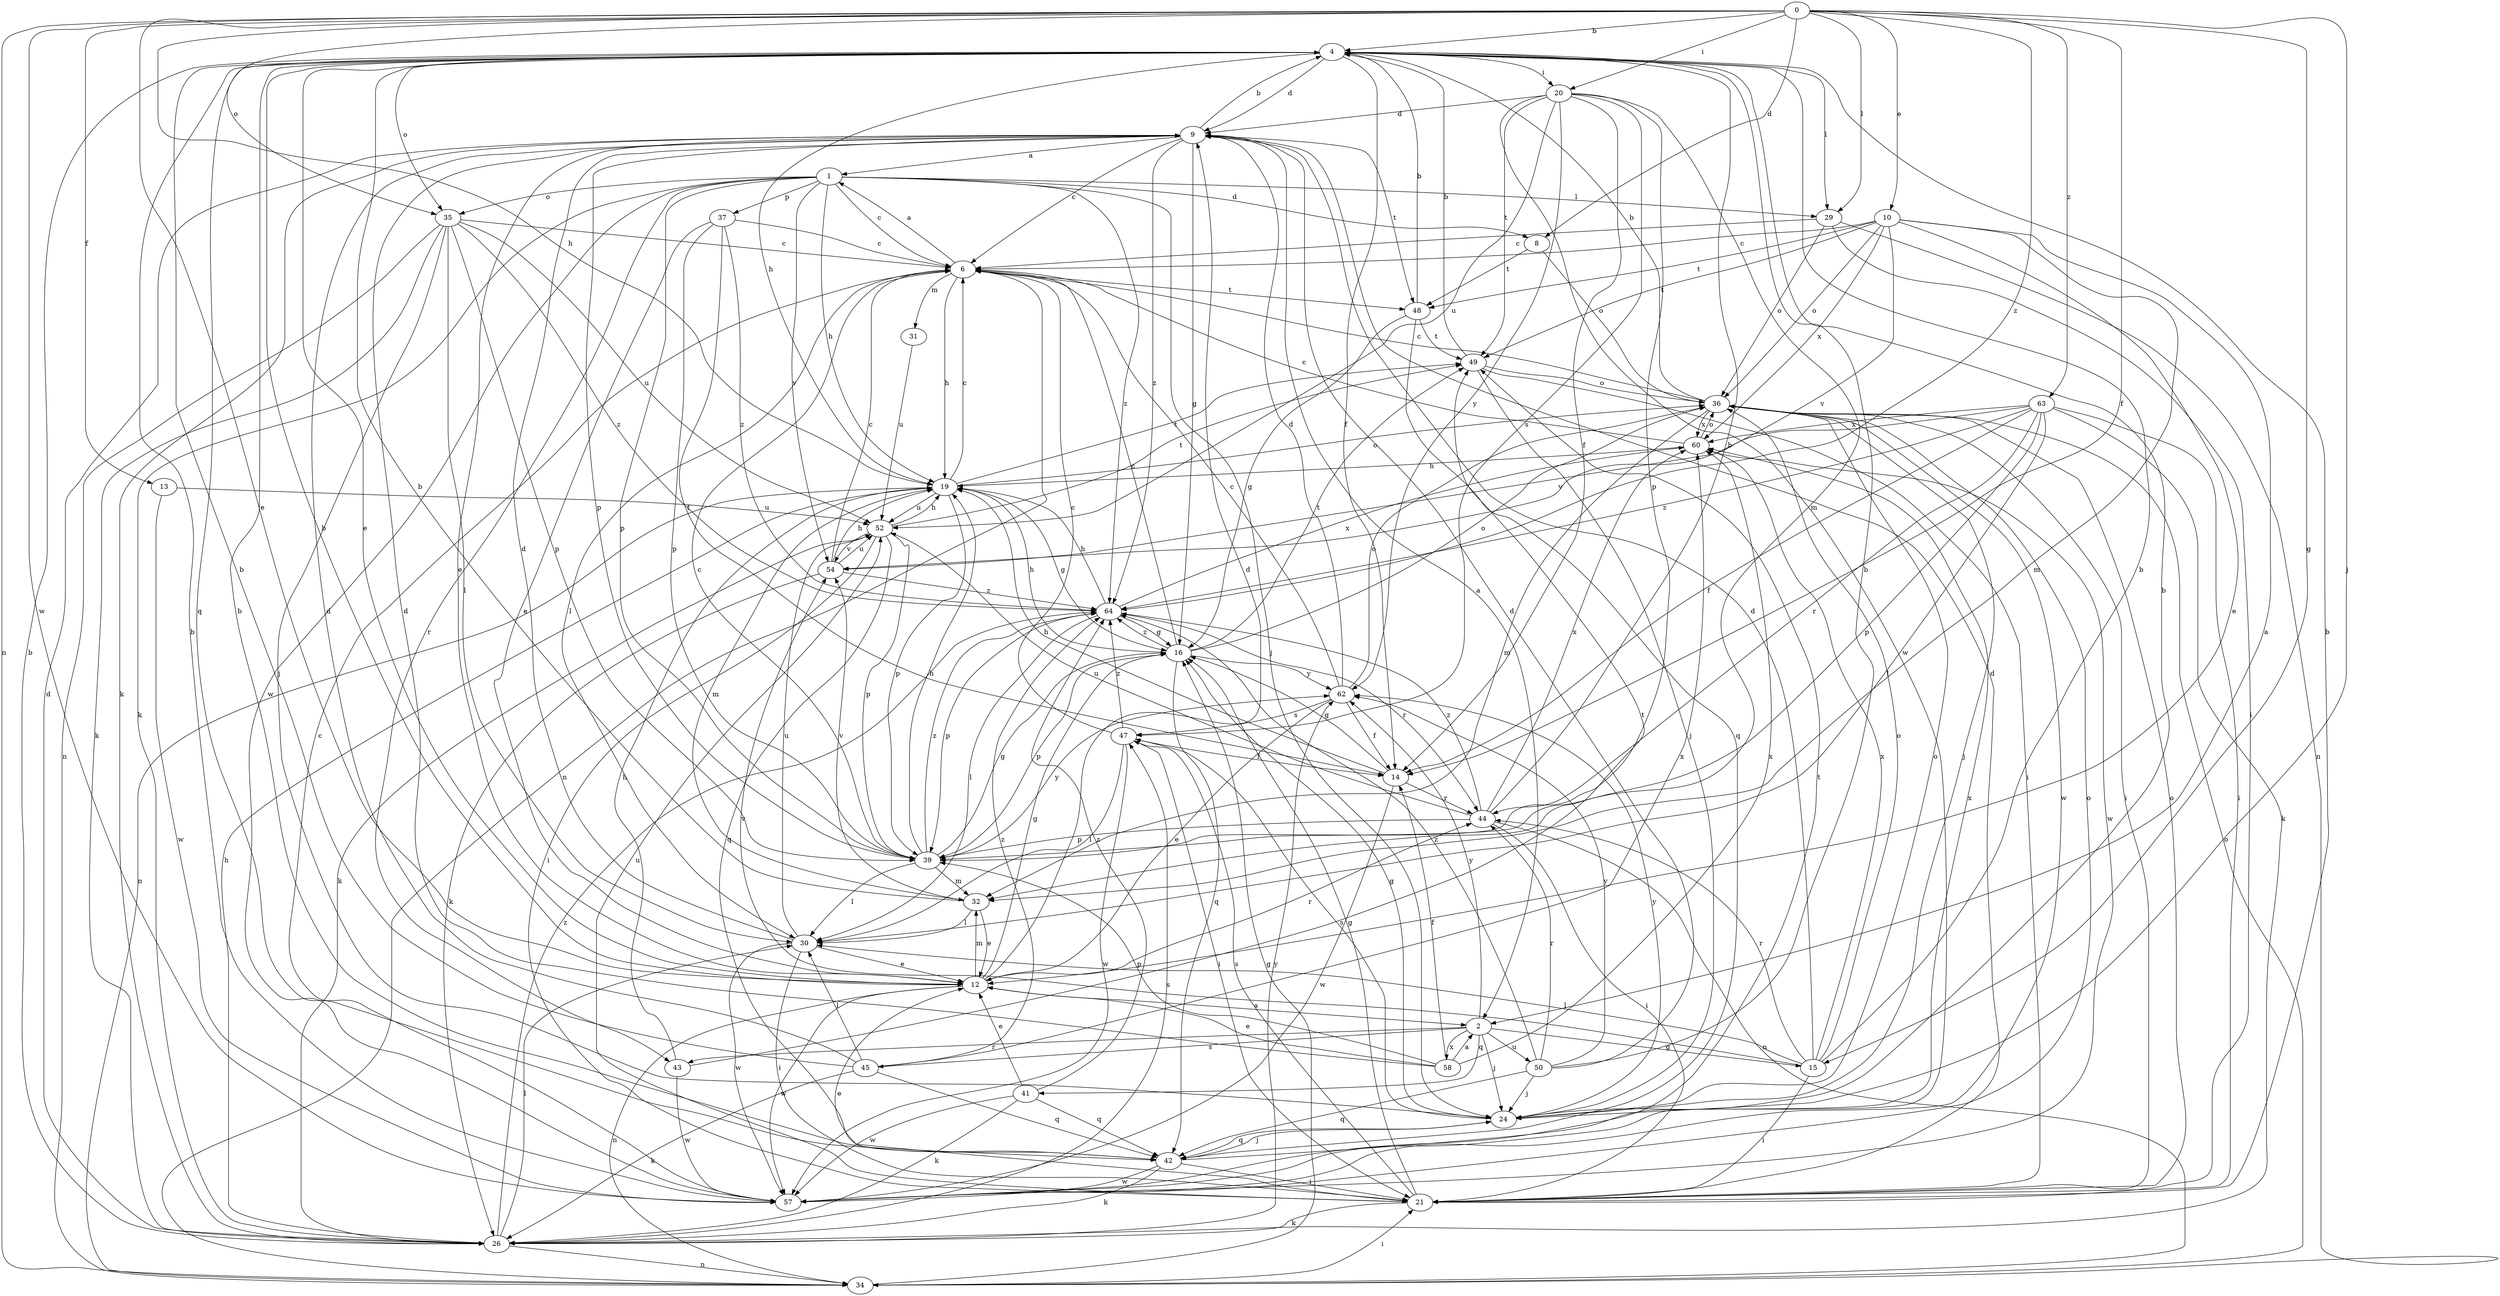 strict digraph  {
0;
1;
2;
4;
6;
8;
9;
10;
12;
13;
14;
15;
16;
19;
20;
21;
24;
26;
29;
30;
31;
32;
34;
35;
36;
37;
39;
41;
42;
43;
44;
45;
47;
48;
49;
50;
52;
54;
57;
58;
60;
62;
63;
64;
0 -> 4  [label=b];
0 -> 8  [label=d];
0 -> 10  [label=e];
0 -> 12  [label=e];
0 -> 13  [label=f];
0 -> 14  [label=f];
0 -> 15  [label=g];
0 -> 19  [label=h];
0 -> 20  [label=i];
0 -> 24  [label=j];
0 -> 29  [label=l];
0 -> 34  [label=n];
0 -> 35  [label=o];
0 -> 57  [label=w];
0 -> 63  [label=z];
0 -> 64  [label=z];
1 -> 6  [label=c];
1 -> 8  [label=d];
1 -> 19  [label=h];
1 -> 24  [label=j];
1 -> 26  [label=k];
1 -> 29  [label=l];
1 -> 35  [label=o];
1 -> 37  [label=p];
1 -> 39  [label=p];
1 -> 43  [label=r];
1 -> 54  [label=v];
1 -> 57  [label=w];
1 -> 64  [label=z];
2 -> 15  [label=g];
2 -> 24  [label=j];
2 -> 41  [label=q];
2 -> 43  [label=r];
2 -> 45  [label=s];
2 -> 50  [label=u];
2 -> 58  [label=x];
2 -> 62  [label=y];
4 -> 9  [label=d];
4 -> 12  [label=e];
4 -> 14  [label=f];
4 -> 19  [label=h];
4 -> 20  [label=i];
4 -> 29  [label=l];
4 -> 35  [label=o];
4 -> 42  [label=q];
6 -> 1  [label=a];
6 -> 19  [label=h];
6 -> 30  [label=l];
6 -> 31  [label=m];
6 -> 34  [label=n];
6 -> 48  [label=t];
8 -> 36  [label=o];
8 -> 48  [label=t];
9 -> 1  [label=a];
9 -> 2  [label=a];
9 -> 4  [label=b];
9 -> 6  [label=c];
9 -> 12  [label=e];
9 -> 16  [label=g];
9 -> 26  [label=k];
9 -> 39  [label=p];
9 -> 48  [label=t];
9 -> 64  [label=z];
10 -> 2  [label=a];
10 -> 6  [label=c];
10 -> 12  [label=e];
10 -> 32  [label=m];
10 -> 36  [label=o];
10 -> 48  [label=t];
10 -> 49  [label=t];
10 -> 54  [label=v];
10 -> 60  [label=x];
12 -> 2  [label=a];
12 -> 4  [label=b];
12 -> 9  [label=d];
12 -> 16  [label=g];
12 -> 32  [label=m];
12 -> 34  [label=n];
12 -> 44  [label=r];
12 -> 57  [label=w];
13 -> 52  [label=u];
13 -> 57  [label=w];
14 -> 16  [label=g];
14 -> 19  [label=h];
14 -> 44  [label=r];
14 -> 57  [label=w];
15 -> 4  [label=b];
15 -> 9  [label=d];
15 -> 21  [label=i];
15 -> 30  [label=l];
15 -> 36  [label=o];
15 -> 44  [label=r];
15 -> 54  [label=v];
15 -> 60  [label=x];
16 -> 6  [label=c];
16 -> 19  [label=h];
16 -> 36  [label=o];
16 -> 39  [label=p];
16 -> 42  [label=q];
16 -> 49  [label=t];
16 -> 62  [label=y];
16 -> 64  [label=z];
19 -> 6  [label=c];
19 -> 16  [label=g];
19 -> 32  [label=m];
19 -> 34  [label=n];
19 -> 36  [label=o];
19 -> 39  [label=p];
19 -> 49  [label=t];
19 -> 52  [label=u];
20 -> 9  [label=d];
20 -> 14  [label=f];
20 -> 32  [label=m];
20 -> 39  [label=p];
20 -> 47  [label=s];
20 -> 49  [label=t];
20 -> 52  [label=u];
20 -> 57  [label=w];
20 -> 62  [label=y];
21 -> 4  [label=b];
21 -> 9  [label=d];
21 -> 12  [label=e];
21 -> 16  [label=g];
21 -> 26  [label=k];
21 -> 36  [label=o];
21 -> 47  [label=s];
21 -> 52  [label=u];
24 -> 4  [label=b];
24 -> 16  [label=g];
24 -> 36  [label=o];
24 -> 42  [label=q];
24 -> 47  [label=s];
24 -> 62  [label=y];
26 -> 4  [label=b];
26 -> 9  [label=d];
26 -> 19  [label=h];
26 -> 30  [label=l];
26 -> 34  [label=n];
26 -> 47  [label=s];
26 -> 62  [label=y];
26 -> 64  [label=z];
29 -> 6  [label=c];
29 -> 21  [label=i];
29 -> 34  [label=n];
29 -> 36  [label=o];
30 -> 9  [label=d];
30 -> 12  [label=e];
30 -> 21  [label=i];
30 -> 52  [label=u];
30 -> 57  [label=w];
31 -> 52  [label=u];
32 -> 4  [label=b];
32 -> 12  [label=e];
32 -> 30  [label=l];
32 -> 54  [label=v];
34 -> 16  [label=g];
34 -> 21  [label=i];
34 -> 36  [label=o];
35 -> 6  [label=c];
35 -> 24  [label=j];
35 -> 26  [label=k];
35 -> 30  [label=l];
35 -> 34  [label=n];
35 -> 39  [label=p];
35 -> 52  [label=u];
35 -> 64  [label=z];
36 -> 4  [label=b];
36 -> 6  [label=c];
36 -> 21  [label=i];
36 -> 24  [label=j];
36 -> 32  [label=m];
36 -> 57  [label=w];
36 -> 60  [label=x];
37 -> 6  [label=c];
37 -> 12  [label=e];
37 -> 14  [label=f];
37 -> 39  [label=p];
37 -> 64  [label=z];
39 -> 6  [label=c];
39 -> 16  [label=g];
39 -> 19  [label=h];
39 -> 30  [label=l];
39 -> 32  [label=m];
39 -> 62  [label=y];
39 -> 64  [label=z];
41 -> 12  [label=e];
41 -> 26  [label=k];
41 -> 42  [label=q];
41 -> 57  [label=w];
41 -> 64  [label=z];
42 -> 4  [label=b];
42 -> 21  [label=i];
42 -> 24  [label=j];
42 -> 26  [label=k];
42 -> 57  [label=w];
42 -> 60  [label=x];
43 -> 19  [label=h];
43 -> 49  [label=t];
43 -> 57  [label=w];
44 -> 4  [label=b];
44 -> 21  [label=i];
44 -> 34  [label=n];
44 -> 39  [label=p];
44 -> 52  [label=u];
44 -> 60  [label=x];
44 -> 64  [label=z];
45 -> 4  [label=b];
45 -> 9  [label=d];
45 -> 26  [label=k];
45 -> 30  [label=l];
45 -> 42  [label=q];
45 -> 60  [label=x];
45 -> 64  [label=z];
47 -> 6  [label=c];
47 -> 14  [label=f];
47 -> 21  [label=i];
47 -> 30  [label=l];
47 -> 57  [label=w];
47 -> 64  [label=z];
48 -> 4  [label=b];
48 -> 16  [label=g];
48 -> 42  [label=q];
48 -> 49  [label=t];
49 -> 4  [label=b];
49 -> 21  [label=i];
49 -> 24  [label=j];
49 -> 36  [label=o];
50 -> 4  [label=b];
50 -> 9  [label=d];
50 -> 24  [label=j];
50 -> 42  [label=q];
50 -> 44  [label=r];
50 -> 62  [label=y];
50 -> 64  [label=z];
52 -> 19  [label=h];
52 -> 21  [label=i];
52 -> 26  [label=k];
52 -> 39  [label=p];
52 -> 42  [label=q];
52 -> 49  [label=t];
52 -> 54  [label=v];
54 -> 6  [label=c];
54 -> 19  [label=h];
54 -> 26  [label=k];
54 -> 52  [label=u];
54 -> 64  [label=z];
57 -> 4  [label=b];
57 -> 6  [label=c];
57 -> 36  [label=o];
57 -> 49  [label=t];
58 -> 2  [label=a];
58 -> 9  [label=d];
58 -> 12  [label=e];
58 -> 14  [label=f];
58 -> 39  [label=p];
58 -> 60  [label=x];
60 -> 6  [label=c];
60 -> 19  [label=h];
60 -> 36  [label=o];
60 -> 57  [label=w];
62 -> 6  [label=c];
62 -> 9  [label=d];
62 -> 12  [label=e];
62 -> 14  [label=f];
62 -> 36  [label=o];
62 -> 47  [label=s];
63 -> 14  [label=f];
63 -> 21  [label=i];
63 -> 26  [label=k];
63 -> 30  [label=l];
63 -> 39  [label=p];
63 -> 44  [label=r];
63 -> 54  [label=v];
63 -> 60  [label=x];
63 -> 64  [label=z];
64 -> 16  [label=g];
64 -> 19  [label=h];
64 -> 30  [label=l];
64 -> 39  [label=p];
64 -> 44  [label=r];
64 -> 60  [label=x];
}
